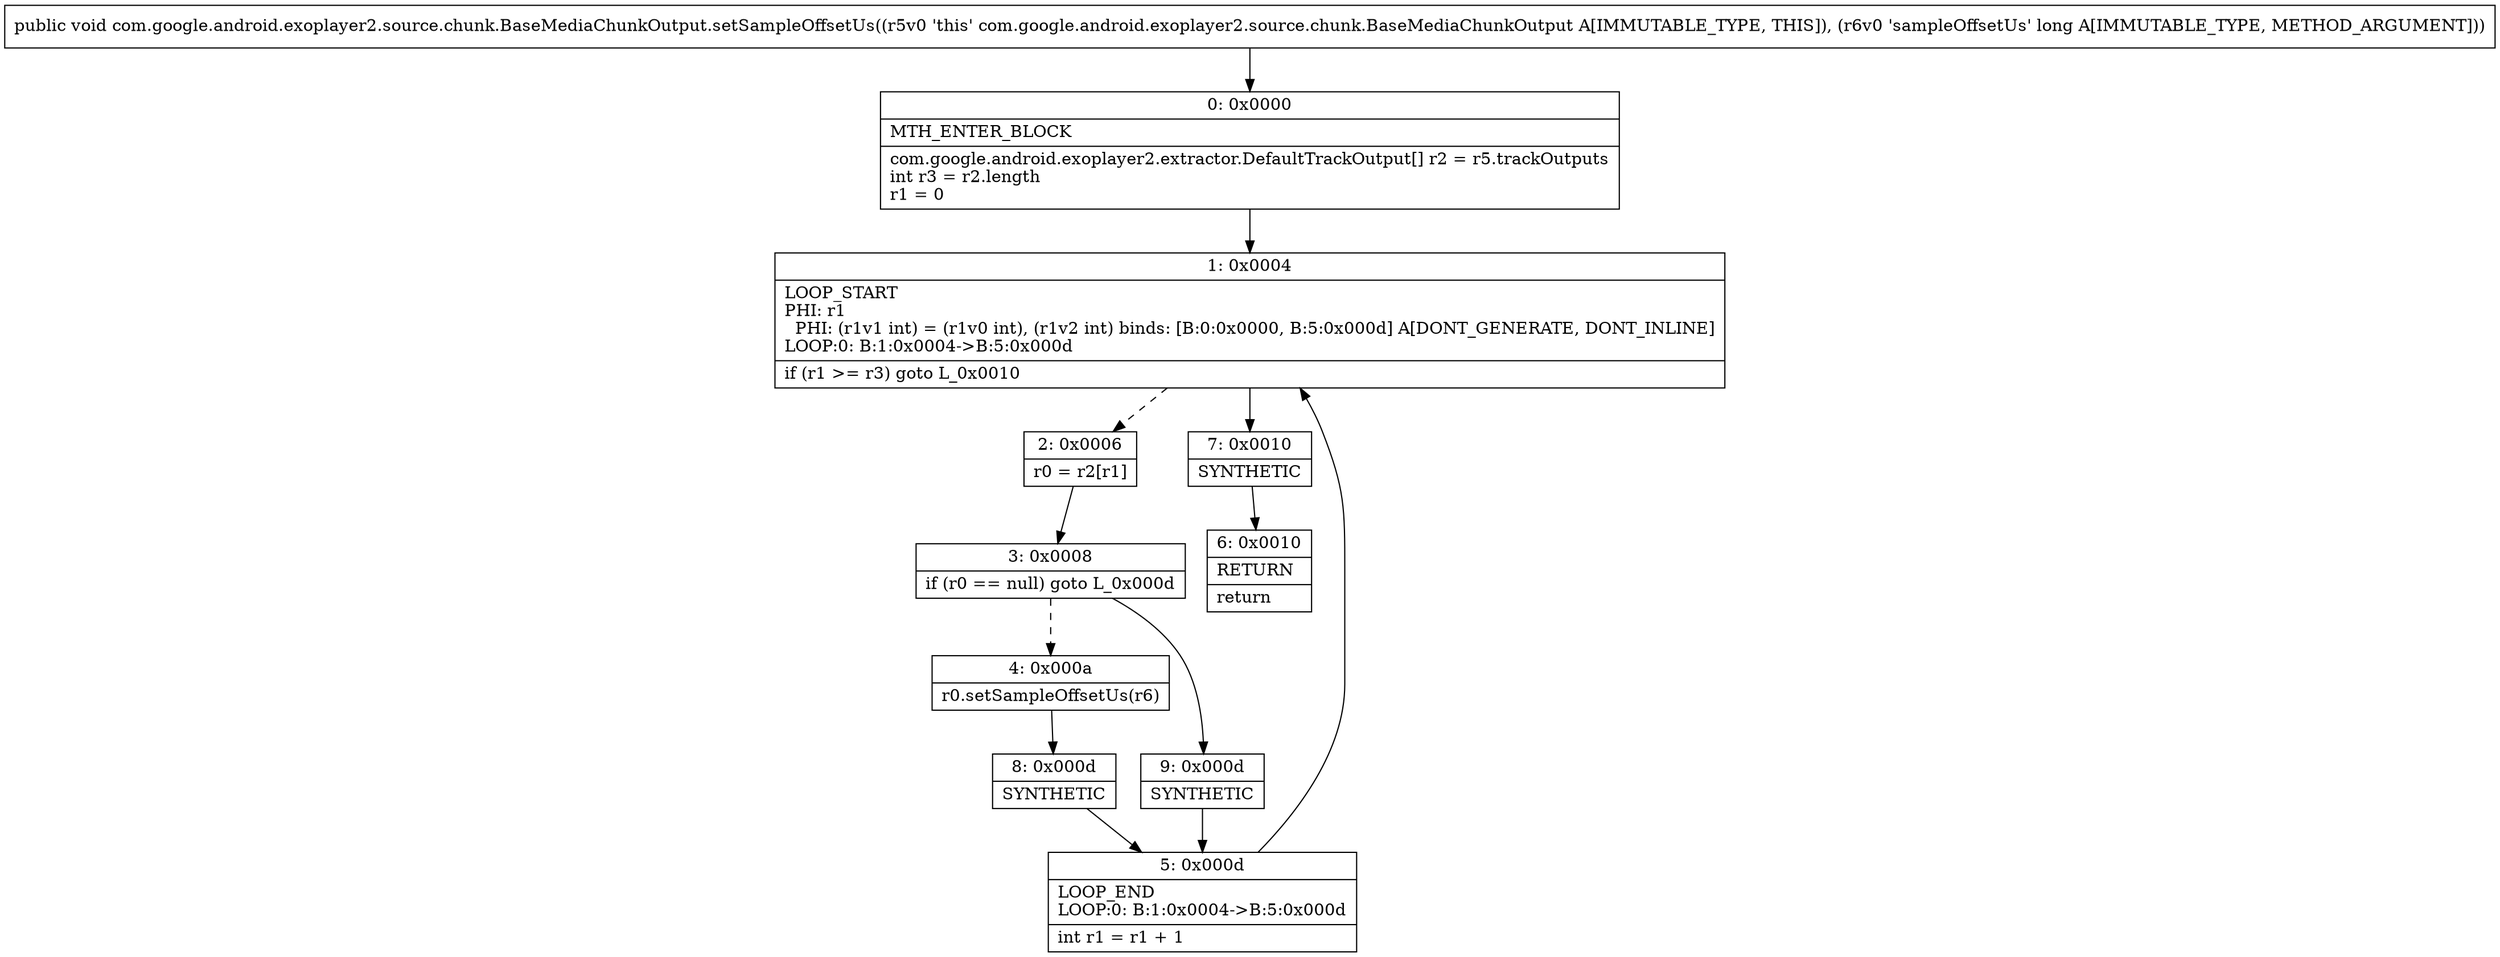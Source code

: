 digraph "CFG forcom.google.android.exoplayer2.source.chunk.BaseMediaChunkOutput.setSampleOffsetUs(J)V" {
Node_0 [shape=record,label="{0\:\ 0x0000|MTH_ENTER_BLOCK\l|com.google.android.exoplayer2.extractor.DefaultTrackOutput[] r2 = r5.trackOutputs\lint r3 = r2.length\lr1 = 0\l}"];
Node_1 [shape=record,label="{1\:\ 0x0004|LOOP_START\lPHI: r1 \l  PHI: (r1v1 int) = (r1v0 int), (r1v2 int) binds: [B:0:0x0000, B:5:0x000d] A[DONT_GENERATE, DONT_INLINE]\lLOOP:0: B:1:0x0004\-\>B:5:0x000d\l|if (r1 \>= r3) goto L_0x0010\l}"];
Node_2 [shape=record,label="{2\:\ 0x0006|r0 = r2[r1]\l}"];
Node_3 [shape=record,label="{3\:\ 0x0008|if (r0 == null) goto L_0x000d\l}"];
Node_4 [shape=record,label="{4\:\ 0x000a|r0.setSampleOffsetUs(r6)\l}"];
Node_5 [shape=record,label="{5\:\ 0x000d|LOOP_END\lLOOP:0: B:1:0x0004\-\>B:5:0x000d\l|int r1 = r1 + 1\l}"];
Node_6 [shape=record,label="{6\:\ 0x0010|RETURN\l|return\l}"];
Node_7 [shape=record,label="{7\:\ 0x0010|SYNTHETIC\l}"];
Node_8 [shape=record,label="{8\:\ 0x000d|SYNTHETIC\l}"];
Node_9 [shape=record,label="{9\:\ 0x000d|SYNTHETIC\l}"];
MethodNode[shape=record,label="{public void com.google.android.exoplayer2.source.chunk.BaseMediaChunkOutput.setSampleOffsetUs((r5v0 'this' com.google.android.exoplayer2.source.chunk.BaseMediaChunkOutput A[IMMUTABLE_TYPE, THIS]), (r6v0 'sampleOffsetUs' long A[IMMUTABLE_TYPE, METHOD_ARGUMENT])) }"];
MethodNode -> Node_0;
Node_0 -> Node_1;
Node_1 -> Node_2[style=dashed];
Node_1 -> Node_7;
Node_2 -> Node_3;
Node_3 -> Node_4[style=dashed];
Node_3 -> Node_9;
Node_4 -> Node_8;
Node_5 -> Node_1;
Node_7 -> Node_6;
Node_8 -> Node_5;
Node_9 -> Node_5;
}

